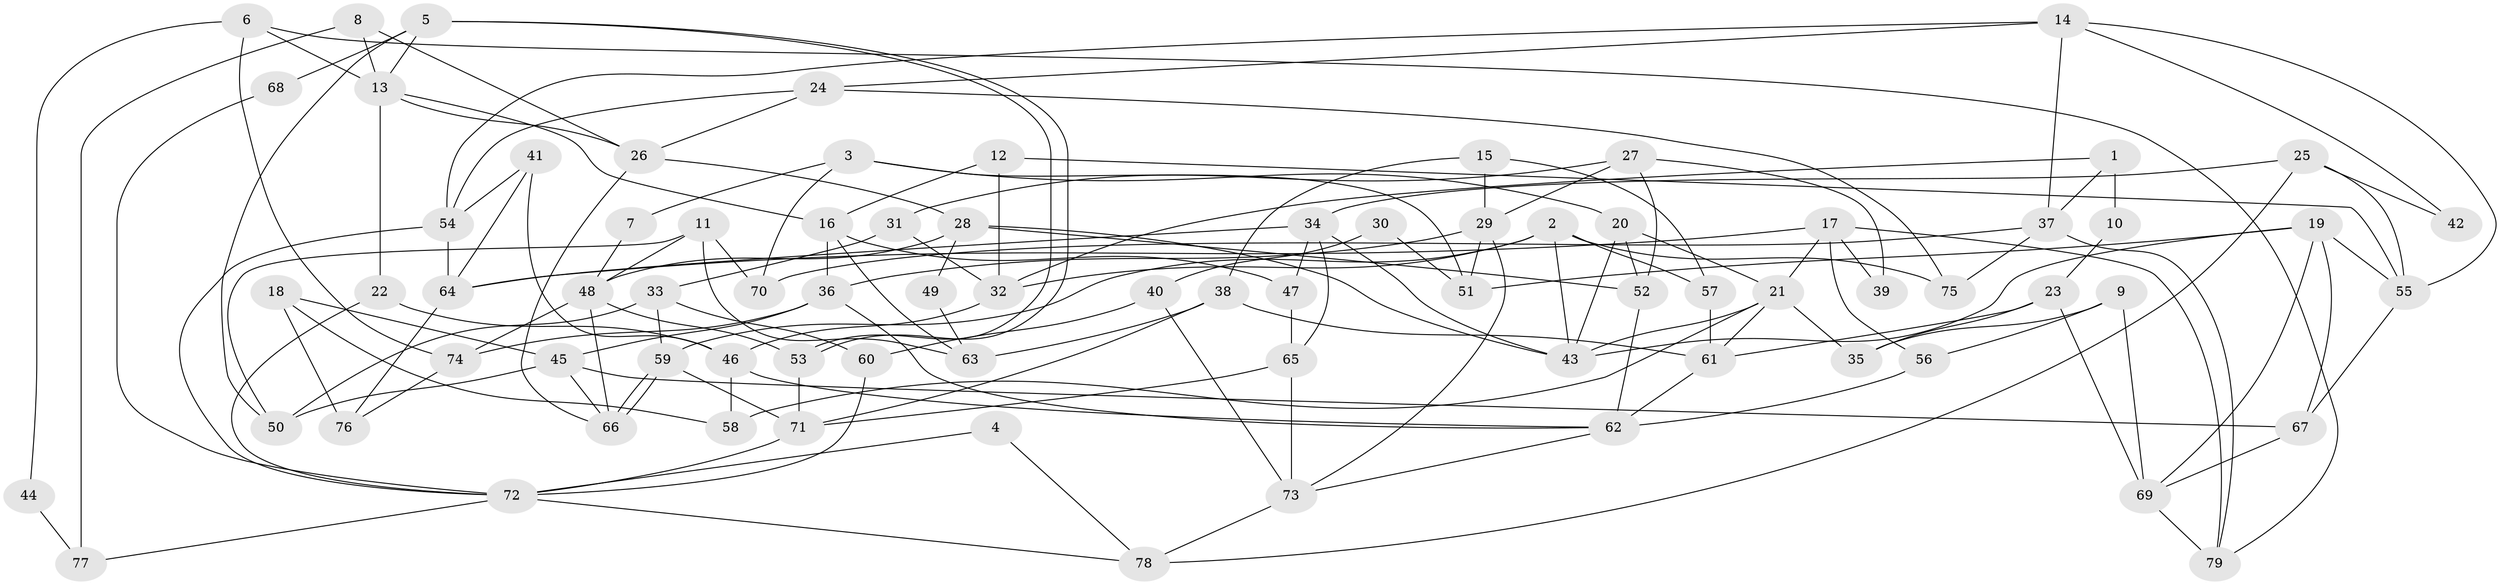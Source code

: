 // Generated by graph-tools (version 1.1) at 2025/02/03/09/25 03:02:12]
// undirected, 79 vertices, 158 edges
graph export_dot {
graph [start="1"]
  node [color=gray90,style=filled];
  1;
  2;
  3;
  4;
  5;
  6;
  7;
  8;
  9;
  10;
  11;
  12;
  13;
  14;
  15;
  16;
  17;
  18;
  19;
  20;
  21;
  22;
  23;
  24;
  25;
  26;
  27;
  28;
  29;
  30;
  31;
  32;
  33;
  34;
  35;
  36;
  37;
  38;
  39;
  40;
  41;
  42;
  43;
  44;
  45;
  46;
  47;
  48;
  49;
  50;
  51;
  52;
  53;
  54;
  55;
  56;
  57;
  58;
  59;
  60;
  61;
  62;
  63;
  64;
  65;
  66;
  67;
  68;
  69;
  70;
  71;
  72;
  73;
  74;
  75;
  76;
  77;
  78;
  79;
  1 -- 32;
  1 -- 37;
  1 -- 10;
  2 -- 59;
  2 -- 43;
  2 -- 32;
  2 -- 57;
  2 -- 75;
  3 -- 70;
  3 -- 51;
  3 -- 7;
  3 -- 20;
  4 -- 72;
  4 -- 78;
  5 -- 53;
  5 -- 53;
  5 -- 13;
  5 -- 50;
  5 -- 68;
  6 -- 74;
  6 -- 79;
  6 -- 13;
  6 -- 44;
  7 -- 48;
  8 -- 26;
  8 -- 13;
  8 -- 77;
  9 -- 56;
  9 -- 69;
  9 -- 35;
  10 -- 23;
  11 -- 50;
  11 -- 48;
  11 -- 63;
  11 -- 70;
  12 -- 55;
  12 -- 16;
  12 -- 32;
  13 -- 26;
  13 -- 16;
  13 -- 22;
  14 -- 54;
  14 -- 24;
  14 -- 37;
  14 -- 42;
  14 -- 55;
  15 -- 38;
  15 -- 57;
  15 -- 29;
  16 -- 47;
  16 -- 36;
  16 -- 63;
  17 -- 21;
  17 -- 64;
  17 -- 39;
  17 -- 56;
  17 -- 79;
  18 -- 76;
  18 -- 58;
  18 -- 45;
  19 -- 55;
  19 -- 67;
  19 -- 43;
  19 -- 51;
  19 -- 69;
  20 -- 21;
  20 -- 43;
  20 -- 52;
  21 -- 43;
  21 -- 61;
  21 -- 35;
  21 -- 58;
  22 -- 46;
  22 -- 72;
  23 -- 35;
  23 -- 61;
  23 -- 69;
  24 -- 26;
  24 -- 75;
  24 -- 54;
  25 -- 34;
  25 -- 55;
  25 -- 42;
  25 -- 78;
  26 -- 28;
  26 -- 66;
  27 -- 29;
  27 -- 31;
  27 -- 39;
  27 -- 52;
  28 -- 52;
  28 -- 43;
  28 -- 48;
  28 -- 49;
  29 -- 36;
  29 -- 51;
  29 -- 73;
  30 -- 40;
  30 -- 51;
  31 -- 32;
  31 -- 33;
  32 -- 46;
  33 -- 59;
  33 -- 50;
  33 -- 60;
  34 -- 43;
  34 -- 64;
  34 -- 47;
  34 -- 65;
  36 -- 62;
  36 -- 45;
  36 -- 74;
  37 -- 79;
  37 -- 70;
  37 -- 75;
  38 -- 63;
  38 -- 71;
  38 -- 61;
  40 -- 60;
  40 -- 73;
  41 -- 46;
  41 -- 54;
  41 -- 64;
  44 -- 77;
  45 -- 50;
  45 -- 66;
  45 -- 67;
  46 -- 62;
  46 -- 58;
  47 -- 65;
  48 -- 66;
  48 -- 53;
  48 -- 74;
  49 -- 63;
  52 -- 62;
  53 -- 71;
  54 -- 72;
  54 -- 64;
  55 -- 67;
  56 -- 62;
  57 -- 61;
  59 -- 71;
  59 -- 66;
  59 -- 66;
  60 -- 72;
  61 -- 62;
  62 -- 73;
  64 -- 76;
  65 -- 73;
  65 -- 71;
  67 -- 69;
  68 -- 72;
  69 -- 79;
  71 -- 72;
  72 -- 77;
  72 -- 78;
  73 -- 78;
  74 -- 76;
}
